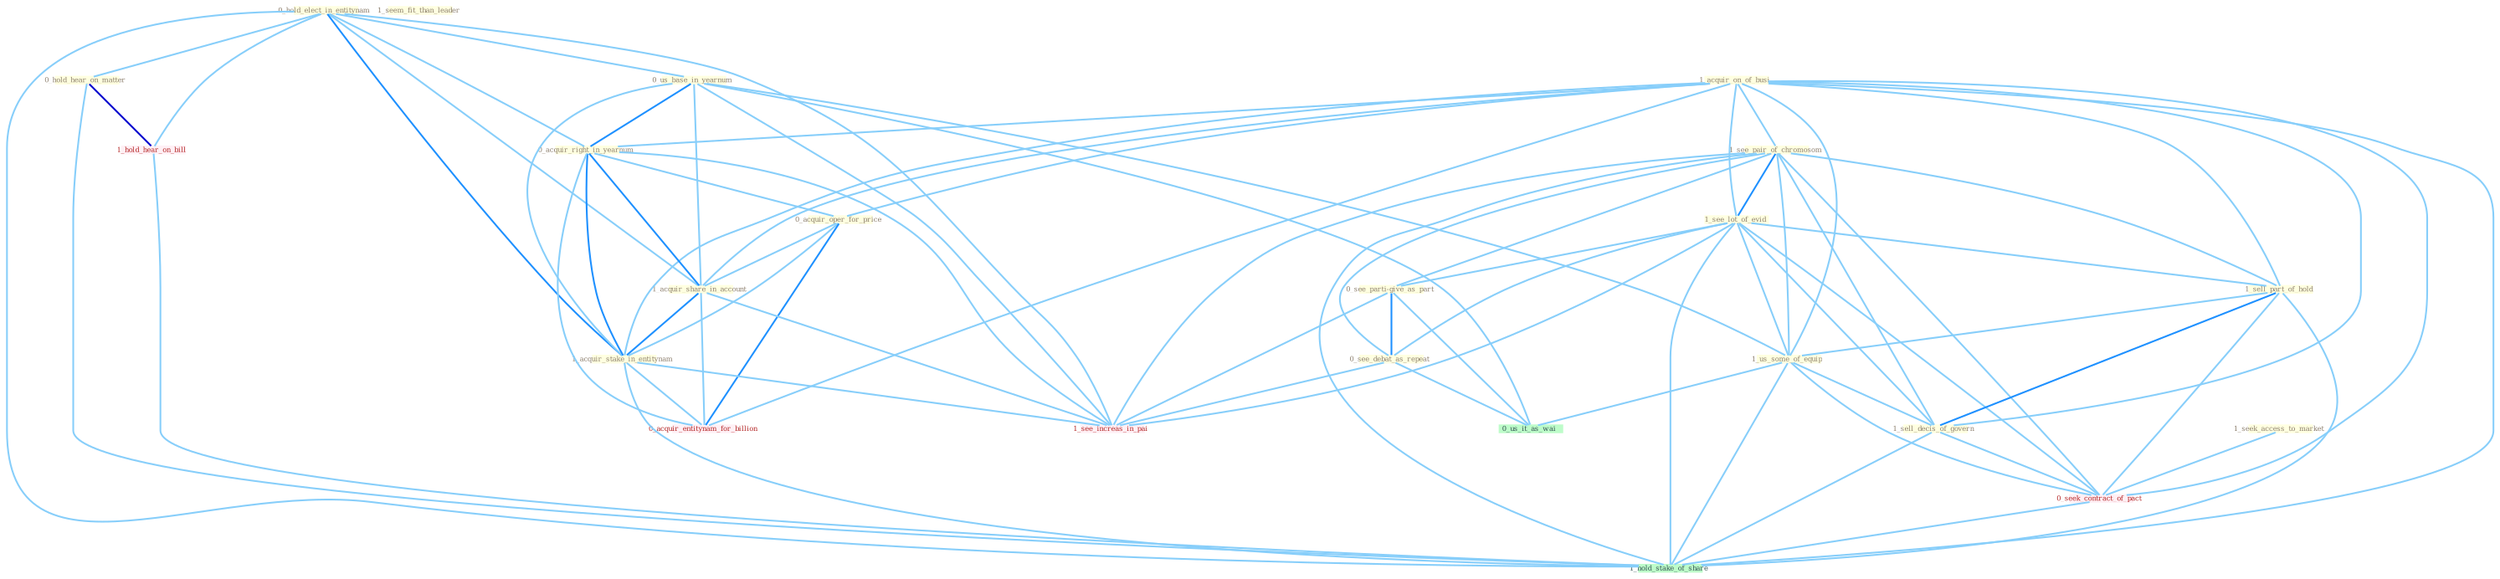 Graph G{ 
    node
    [shape=polygon,style=filled,width=.5,height=.06,color="#BDFCC9",fixedsize=true,fontsize=4,
    fontcolor="#2f4f4f"];
    {node
    [color="#ffffe0", fontcolor="#8b7d6b"] "0_hold_elect_in_entitynam " "0_us_base_in_yearnum " "1_seem_fit_than_leader " "1_seek_access_to_market " "1_acquir_on_of_busi " "1_see_pair_of_chromosom " "0_acquir_right_in_yearnum " "0_acquir_oper_for_price " "1_see_lot_of_evid " "0_hold_hear_on_matter " "0_see_parti-give_as_part " "1_sell_part_of_hold " "1_acquir_share_in_account " "1_us_some_of_equip " "0_see_debat_as_repeat " "1_sell_decis_of_govern " "1_acquir_stake_in_entitynam "}
{node [color="#fff0f5", fontcolor="#b22222"] "0_seek_contract_of_pact " "0_acquir_entitynam_for_billion " "1_see_increas_in_pai " "1_hold_hear_on_bill "}
edge [color="#B0E2FF"];

	"0_hold_elect_in_entitynam " -- "0_us_base_in_yearnum " [w="1", color="#87cefa" ];
	"0_hold_elect_in_entitynam " -- "0_acquir_right_in_yearnum " [w="1", color="#87cefa" ];
	"0_hold_elect_in_entitynam " -- "0_hold_hear_on_matter " [w="1", color="#87cefa" ];
	"0_hold_elect_in_entitynam " -- "1_acquir_share_in_account " [w="1", color="#87cefa" ];
	"0_hold_elect_in_entitynam " -- "1_acquir_stake_in_entitynam " [w="2", color="#1e90ff" , len=0.8];
	"0_hold_elect_in_entitynam " -- "1_see_increas_in_pai " [w="1", color="#87cefa" ];
	"0_hold_elect_in_entitynam " -- "1_hold_hear_on_bill " [w="1", color="#87cefa" ];
	"0_hold_elect_in_entitynam " -- "1_hold_stake_of_share " [w="1", color="#87cefa" ];
	"0_us_base_in_yearnum " -- "0_acquir_right_in_yearnum " [w="2", color="#1e90ff" , len=0.8];
	"0_us_base_in_yearnum " -- "1_acquir_share_in_account " [w="1", color="#87cefa" ];
	"0_us_base_in_yearnum " -- "1_us_some_of_equip " [w="1", color="#87cefa" ];
	"0_us_base_in_yearnum " -- "1_acquir_stake_in_entitynam " [w="1", color="#87cefa" ];
	"0_us_base_in_yearnum " -- "0_us_it_as_wai " [w="1", color="#87cefa" ];
	"0_us_base_in_yearnum " -- "1_see_increas_in_pai " [w="1", color="#87cefa" ];
	"1_seek_access_to_market " -- "0_seek_contract_of_pact " [w="1", color="#87cefa" ];
	"1_acquir_on_of_busi " -- "1_see_pair_of_chromosom " [w="1", color="#87cefa" ];
	"1_acquir_on_of_busi " -- "0_acquir_right_in_yearnum " [w="1", color="#87cefa" ];
	"1_acquir_on_of_busi " -- "0_acquir_oper_for_price " [w="1", color="#87cefa" ];
	"1_acquir_on_of_busi " -- "1_see_lot_of_evid " [w="1", color="#87cefa" ];
	"1_acquir_on_of_busi " -- "1_sell_part_of_hold " [w="1", color="#87cefa" ];
	"1_acquir_on_of_busi " -- "1_acquir_share_in_account " [w="1", color="#87cefa" ];
	"1_acquir_on_of_busi " -- "1_us_some_of_equip " [w="1", color="#87cefa" ];
	"1_acquir_on_of_busi " -- "1_sell_decis_of_govern " [w="1", color="#87cefa" ];
	"1_acquir_on_of_busi " -- "1_acquir_stake_in_entitynam " [w="1", color="#87cefa" ];
	"1_acquir_on_of_busi " -- "0_seek_contract_of_pact " [w="1", color="#87cefa" ];
	"1_acquir_on_of_busi " -- "0_acquir_entitynam_for_billion " [w="1", color="#87cefa" ];
	"1_acquir_on_of_busi " -- "1_hold_stake_of_share " [w="1", color="#87cefa" ];
	"1_see_pair_of_chromosom " -- "1_see_lot_of_evid " [w="2", color="#1e90ff" , len=0.8];
	"1_see_pair_of_chromosom " -- "0_see_parti-give_as_part " [w="1", color="#87cefa" ];
	"1_see_pair_of_chromosom " -- "1_sell_part_of_hold " [w="1", color="#87cefa" ];
	"1_see_pair_of_chromosom " -- "1_us_some_of_equip " [w="1", color="#87cefa" ];
	"1_see_pair_of_chromosom " -- "0_see_debat_as_repeat " [w="1", color="#87cefa" ];
	"1_see_pair_of_chromosom " -- "1_sell_decis_of_govern " [w="1", color="#87cefa" ];
	"1_see_pair_of_chromosom " -- "0_seek_contract_of_pact " [w="1", color="#87cefa" ];
	"1_see_pair_of_chromosom " -- "1_see_increas_in_pai " [w="1", color="#87cefa" ];
	"1_see_pair_of_chromosom " -- "1_hold_stake_of_share " [w="1", color="#87cefa" ];
	"0_acquir_right_in_yearnum " -- "0_acquir_oper_for_price " [w="1", color="#87cefa" ];
	"0_acquir_right_in_yearnum " -- "1_acquir_share_in_account " [w="2", color="#1e90ff" , len=0.8];
	"0_acquir_right_in_yearnum " -- "1_acquir_stake_in_entitynam " [w="2", color="#1e90ff" , len=0.8];
	"0_acquir_right_in_yearnum " -- "0_acquir_entitynam_for_billion " [w="1", color="#87cefa" ];
	"0_acquir_right_in_yearnum " -- "1_see_increas_in_pai " [w="1", color="#87cefa" ];
	"0_acquir_oper_for_price " -- "1_acquir_share_in_account " [w="1", color="#87cefa" ];
	"0_acquir_oper_for_price " -- "1_acquir_stake_in_entitynam " [w="1", color="#87cefa" ];
	"0_acquir_oper_for_price " -- "0_acquir_entitynam_for_billion " [w="2", color="#1e90ff" , len=0.8];
	"1_see_lot_of_evid " -- "0_see_parti-give_as_part " [w="1", color="#87cefa" ];
	"1_see_lot_of_evid " -- "1_sell_part_of_hold " [w="1", color="#87cefa" ];
	"1_see_lot_of_evid " -- "1_us_some_of_equip " [w="1", color="#87cefa" ];
	"1_see_lot_of_evid " -- "0_see_debat_as_repeat " [w="1", color="#87cefa" ];
	"1_see_lot_of_evid " -- "1_sell_decis_of_govern " [w="1", color="#87cefa" ];
	"1_see_lot_of_evid " -- "0_seek_contract_of_pact " [w="1", color="#87cefa" ];
	"1_see_lot_of_evid " -- "1_see_increas_in_pai " [w="1", color="#87cefa" ];
	"1_see_lot_of_evid " -- "1_hold_stake_of_share " [w="1", color="#87cefa" ];
	"0_hold_hear_on_matter " -- "1_hold_hear_on_bill " [w="3", color="#0000cd" , len=0.6];
	"0_hold_hear_on_matter " -- "1_hold_stake_of_share " [w="1", color="#87cefa" ];
	"0_see_parti-give_as_part " -- "0_see_debat_as_repeat " [w="2", color="#1e90ff" , len=0.8];
	"0_see_parti-give_as_part " -- "0_us_it_as_wai " [w="1", color="#87cefa" ];
	"0_see_parti-give_as_part " -- "1_see_increas_in_pai " [w="1", color="#87cefa" ];
	"1_sell_part_of_hold " -- "1_us_some_of_equip " [w="1", color="#87cefa" ];
	"1_sell_part_of_hold " -- "1_sell_decis_of_govern " [w="2", color="#1e90ff" , len=0.8];
	"1_sell_part_of_hold " -- "0_seek_contract_of_pact " [w="1", color="#87cefa" ];
	"1_sell_part_of_hold " -- "1_hold_stake_of_share " [w="1", color="#87cefa" ];
	"1_acquir_share_in_account " -- "1_acquir_stake_in_entitynam " [w="2", color="#1e90ff" , len=0.8];
	"1_acquir_share_in_account " -- "0_acquir_entitynam_for_billion " [w="1", color="#87cefa" ];
	"1_acquir_share_in_account " -- "1_see_increas_in_pai " [w="1", color="#87cefa" ];
	"1_us_some_of_equip " -- "1_sell_decis_of_govern " [w="1", color="#87cefa" ];
	"1_us_some_of_equip " -- "0_seek_contract_of_pact " [w="1", color="#87cefa" ];
	"1_us_some_of_equip " -- "0_us_it_as_wai " [w="1", color="#87cefa" ];
	"1_us_some_of_equip " -- "1_hold_stake_of_share " [w="1", color="#87cefa" ];
	"0_see_debat_as_repeat " -- "0_us_it_as_wai " [w="1", color="#87cefa" ];
	"0_see_debat_as_repeat " -- "1_see_increas_in_pai " [w="1", color="#87cefa" ];
	"1_sell_decis_of_govern " -- "0_seek_contract_of_pact " [w="1", color="#87cefa" ];
	"1_sell_decis_of_govern " -- "1_hold_stake_of_share " [w="1", color="#87cefa" ];
	"1_acquir_stake_in_entitynam " -- "0_acquir_entitynam_for_billion " [w="1", color="#87cefa" ];
	"1_acquir_stake_in_entitynam " -- "1_see_increas_in_pai " [w="1", color="#87cefa" ];
	"1_acquir_stake_in_entitynam " -- "1_hold_stake_of_share " [w="1", color="#87cefa" ];
	"0_seek_contract_of_pact " -- "1_hold_stake_of_share " [w="1", color="#87cefa" ];
	"1_hold_hear_on_bill " -- "1_hold_stake_of_share " [w="1", color="#87cefa" ];
}